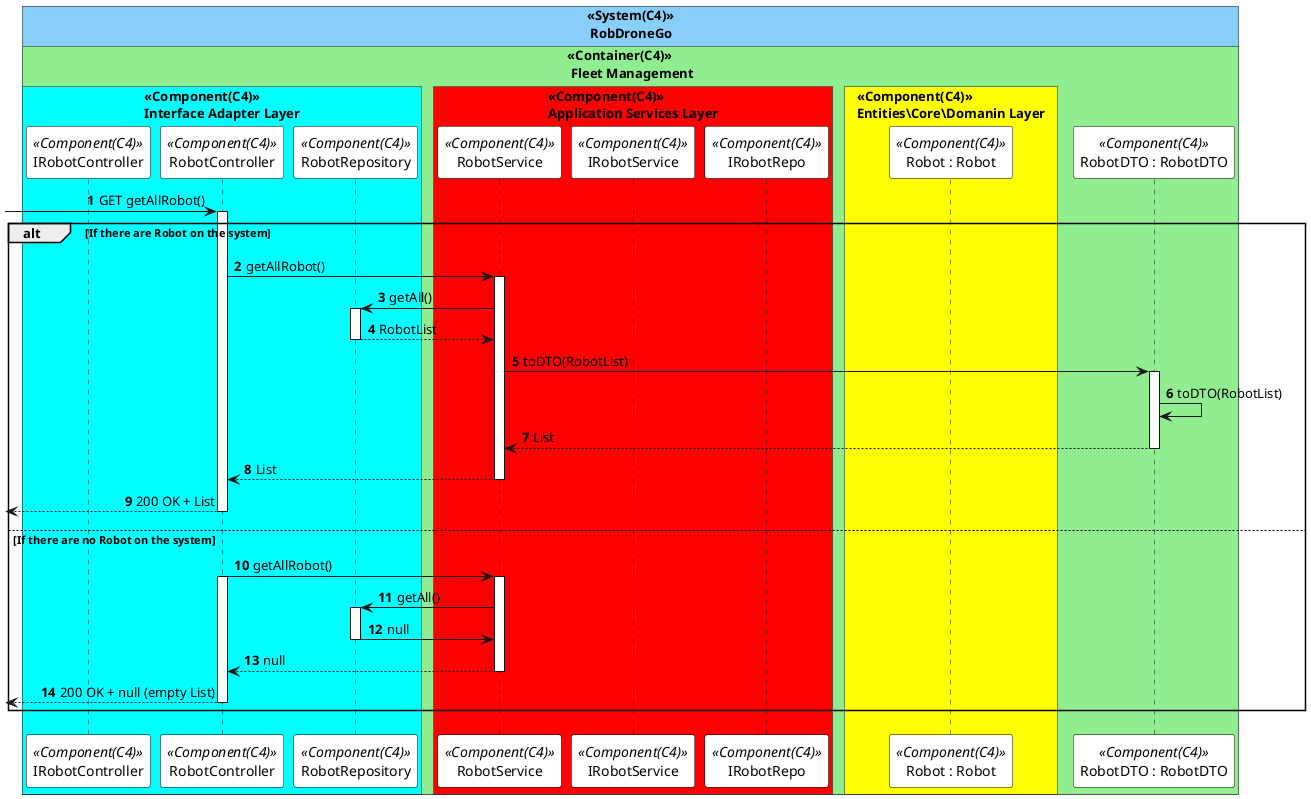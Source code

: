 @startuml listRobotSD
autonumber

skinparam sequence {
ParticipantBorderColor black
ParticipantBackgroundColor white
}



!pragma teoz true
box "<<System(C4)>>\n RobDroneGo" #LightSkyBlue
    box "<<Container(C4)>>\n Fleet Management" #LightGreen

        box "<<Component(C4)>>\nInterface Adapter Layer" #Cyan
            participant IRobotController as  ICTL <<Component(C4)>>
            participant RobotController as  CTL <<Component(C4)>>
            participant RobotRepository as  DR <<Component(C4)>>
        end box
        box "<<Component(C4)>>\nApplication Services Layer" #Red
            participant RobotService as  SV <<Component(C4)>>
            participant IRobotService as  ISV <<Component(C4)>>
            participant IRobotRepo as  IER <<Component(C4)>>
        end box
        box "<<Component(C4)>>\nEntities\Core\Domanin Layer" #Yellow
            participant "Robot : Robot" as  Robot <<Component(C4)>>
        end box
    participant "RobotDTO : RobotDTO" as  DTO <<Component(C4)>>

    end box
end box   



 -> CTL: GET getAllRobot()
activate CTL
alt If there are Robot on the system


    CTL -> SV : getAllRobot()
    activate SV

    SV -> DR : getAll()
    activate DR

    DR --> SV : RobotList
    deactivate DR


    SV -> DTO : toDTO(RobotList)
    activate DTO 
    DTO -> DTO: toDTO(RobotList)
    DTO --> SV : List
    deactivate DTO
    deactivate DR
    SV --> CTL: List
    deactivate SV

     <-- CTL: 200 OK + List
    deactivate CTL

else If there are no Robot on the system
    
    
    CTL -> SV : getAllRobot() 
    activate SV
    activate CTL
    
  

    
    SV -> DR : getAll()
    activate DR

    DR -> SV : null
    deactivate DR

    SV --> CTL : null
    deactivate SV
     <-- CTL: 200 OK + null (empty List)
    deactivate CTL

    
   



end

@enduml
